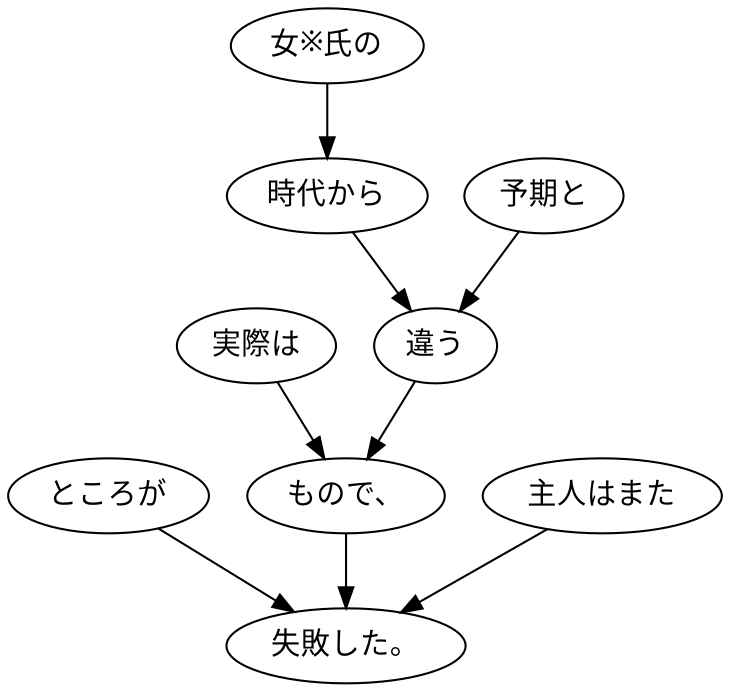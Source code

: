 digraph graph4739 {
	node0 [label="ところが"];
	node1 [label="実際は"];
	node2 [label="女※氏の"];
	node3 [label="時代から"];
	node4 [label="予期と"];
	node5 [label="違う"];
	node6 [label="もので、"];
	node7 [label="主人はまた"];
	node8 [label="失敗した。"];
	node0 -> node8;
	node1 -> node6;
	node2 -> node3;
	node3 -> node5;
	node4 -> node5;
	node5 -> node6;
	node6 -> node8;
	node7 -> node8;
}
